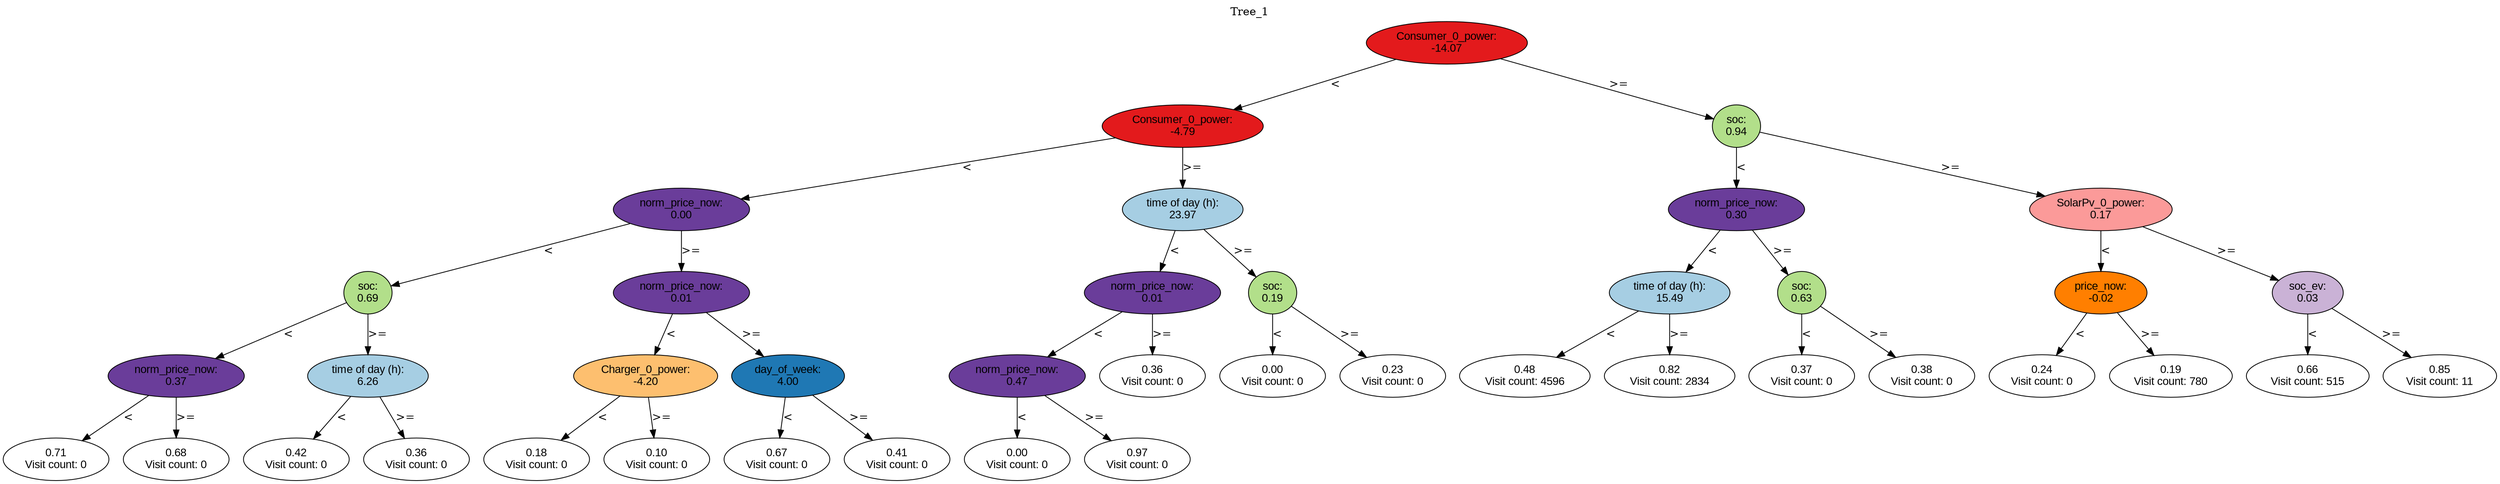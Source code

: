 digraph BST {
    node [fontname="Arial" style=filled colorscheme=paired12];
    0 [ label = "Consumer_0_power:
-14.07" fillcolor=6];
    1 [ label = "Consumer_0_power:
-4.79" fillcolor=6];
    2 [ label = "norm_price_now:
0.00" fillcolor=10];
    3 [ label = "soc:
0.69" fillcolor=3];
    4 [ label = "norm_price_now:
0.37" fillcolor=10];
    5 [ label = "0.71
Visit count: 0" fillcolor=white];
    6 [ label = "0.68
Visit count: 0" fillcolor=white];
    7 [ label = "time of day (h):
6.26" fillcolor=1];
    8 [ label = "0.42
Visit count: 0" fillcolor=white];
    9 [ label = "0.36
Visit count: 0" fillcolor=white];
    10 [ label = "norm_price_now:
0.01" fillcolor=10];
    11 [ label = "Charger_0_power:
-4.20" fillcolor=7];
    12 [ label = "0.18
Visit count: 0" fillcolor=white];
    13 [ label = "0.10
Visit count: 0" fillcolor=white];
    14 [ label = "day_of_week:
4.00" fillcolor=2];
    15 [ label = "0.67
Visit count: 0" fillcolor=white];
    16 [ label = "0.41
Visit count: 0" fillcolor=white];
    17 [ label = "time of day (h):
23.97" fillcolor=1];
    18 [ label = "norm_price_now:
0.01" fillcolor=10];
    19 [ label = "norm_price_now:
0.47" fillcolor=10];
    20 [ label = "0.00
Visit count: 0" fillcolor=white];
    21 [ label = "0.97
Visit count: 0" fillcolor=white];
    22 [ label = "0.36
Visit count: 0" fillcolor=white];
    23 [ label = "soc:
0.19" fillcolor=3];
    24 [ label = "0.00
Visit count: 0" fillcolor=white];
    25 [ label = "0.23
Visit count: 0" fillcolor=white];
    26 [ label = "soc:
0.94" fillcolor=3];
    27 [ label = "norm_price_now:
0.30" fillcolor=10];
    28 [ label = "time of day (h):
15.49" fillcolor=1];
    29 [ label = "0.48
Visit count: 4596" fillcolor=white];
    30 [ label = "0.82
Visit count: 2834" fillcolor=white];
    31 [ label = "soc:
0.63" fillcolor=3];
    32 [ label = "0.37
Visit count: 0" fillcolor=white];
    33 [ label = "0.38
Visit count: 0" fillcolor=white];
    34 [ label = "SolarPv_0_power:
0.17" fillcolor=5];
    35 [ label = "price_now:
-0.02" fillcolor=8];
    36 [ label = "0.24
Visit count: 0" fillcolor=white];
    37 [ label = "0.19
Visit count: 780" fillcolor=white];
    38 [ label = "soc_ev:
0.03" fillcolor=9];
    39 [ label = "0.66
Visit count: 515" fillcolor=white];
    40 [ label = "0.85
Visit count: 11" fillcolor=white];

    0  -> 1[ label = "<"];
    0  -> 26[ label = ">="];
    1  -> 2[ label = "<"];
    1  -> 17[ label = ">="];
    2  -> 3[ label = "<"];
    2  -> 10[ label = ">="];
    3  -> 4[ label = "<"];
    3  -> 7[ label = ">="];
    4  -> 5[ label = "<"];
    4  -> 6[ label = ">="];
    7  -> 8[ label = "<"];
    7  -> 9[ label = ">="];
    10  -> 11[ label = "<"];
    10  -> 14[ label = ">="];
    11  -> 12[ label = "<"];
    11  -> 13[ label = ">="];
    14  -> 15[ label = "<"];
    14  -> 16[ label = ">="];
    17  -> 18[ label = "<"];
    17  -> 23[ label = ">="];
    18  -> 19[ label = "<"];
    18  -> 22[ label = ">="];
    19  -> 20[ label = "<"];
    19  -> 21[ label = ">="];
    23  -> 24[ label = "<"];
    23  -> 25[ label = ">="];
    26  -> 27[ label = "<"];
    26  -> 34[ label = ">="];
    27  -> 28[ label = "<"];
    27  -> 31[ label = ">="];
    28  -> 29[ label = "<"];
    28  -> 30[ label = ">="];
    31  -> 32[ label = "<"];
    31  -> 33[ label = ">="];
    34  -> 35[ label = "<"];
    34  -> 38[ label = ">="];
    35  -> 36[ label = "<"];
    35  -> 37[ label = ">="];
    38  -> 39[ label = "<"];
    38  -> 40[ label = ">="];

    labelloc="t";
    label="Tree_1";
}